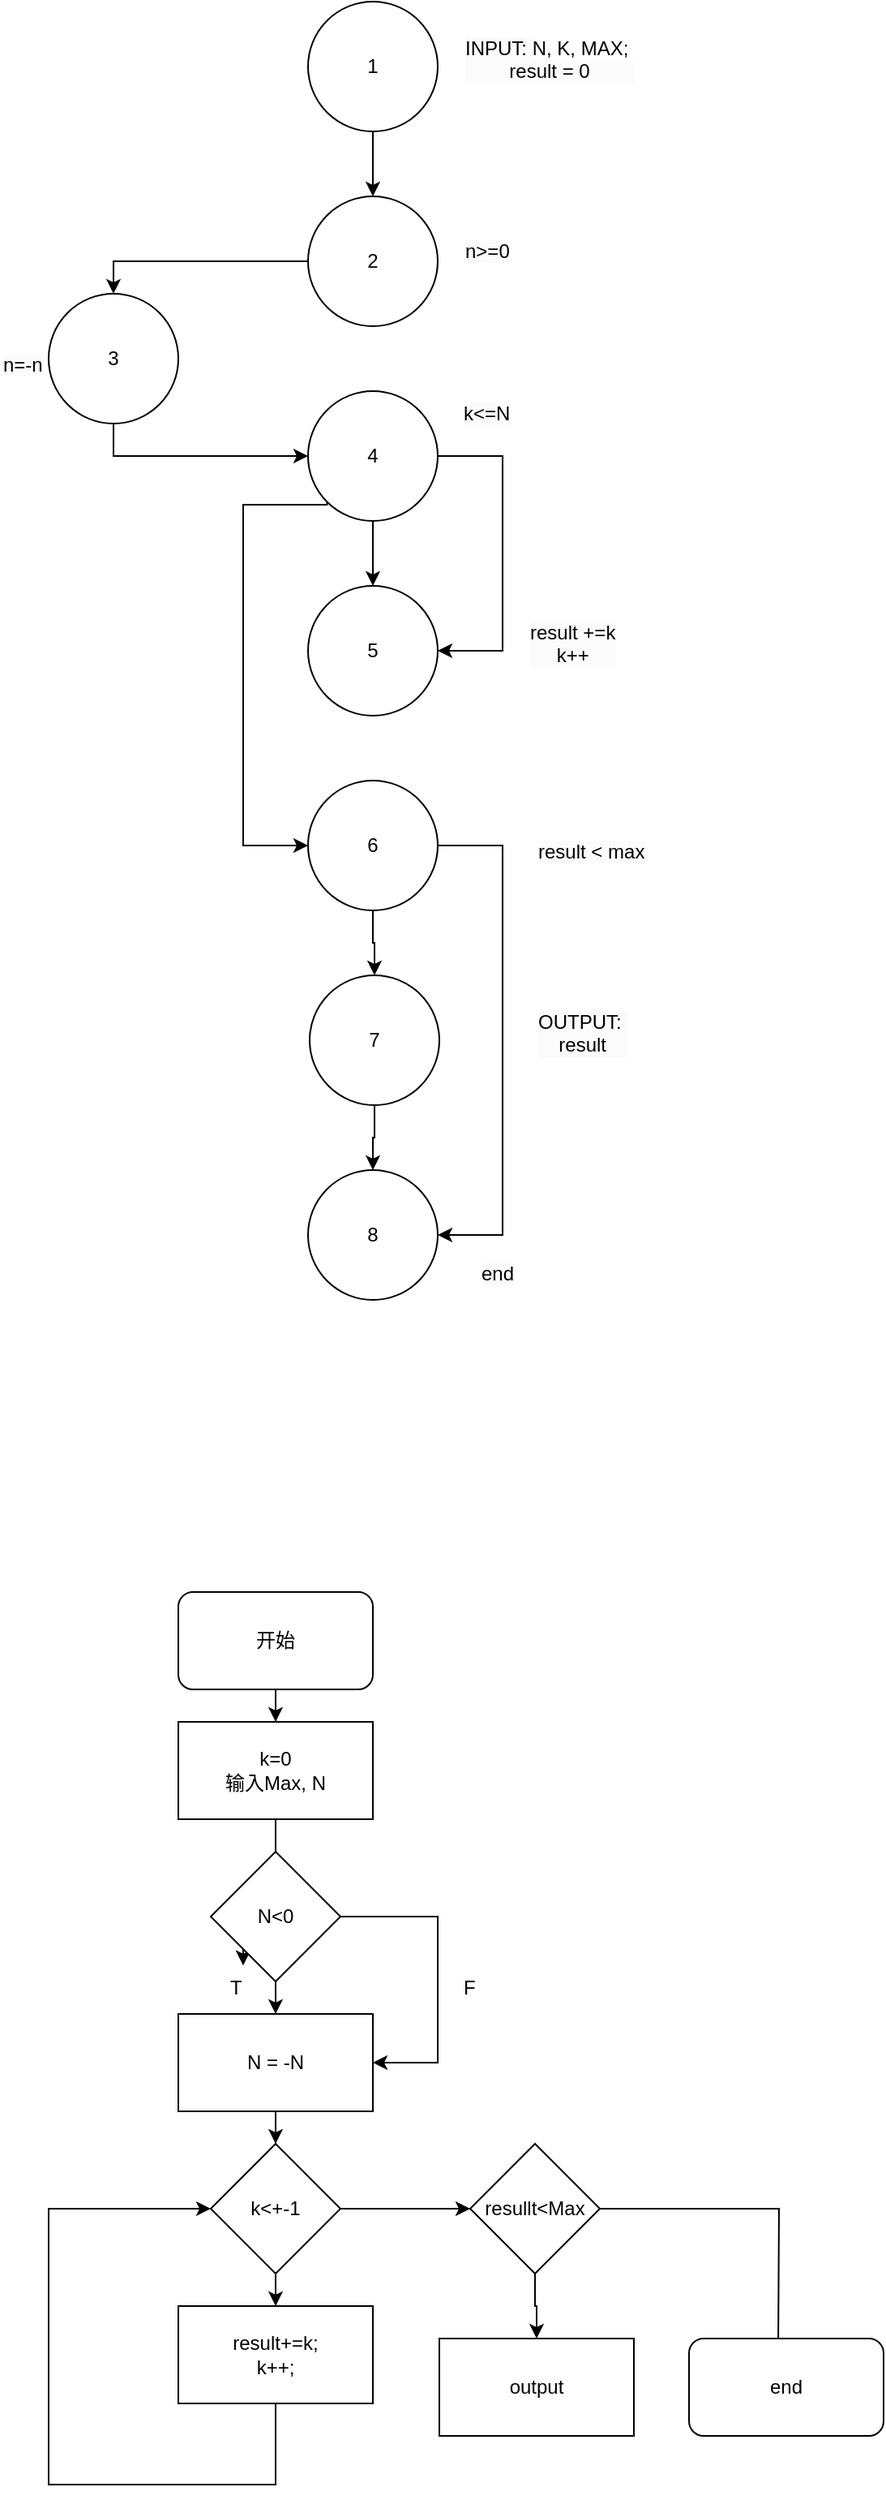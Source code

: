 <mxfile version="26.2.3">
  <diagram name="第 1 页" id="KPA-mKK98sVXUOynMy8X">
    <mxGraphModel dx="1044" dy="881" grid="1" gridSize="10" guides="1" tooltips="1" connect="1" arrows="1" fold="1" page="1" pageScale="1" pageWidth="827" pageHeight="1169" math="0" shadow="0">
      <root>
        <mxCell id="0" />
        <mxCell id="1" parent="0" />
        <mxCell id="NxIj0WmM-djvwxP4E7MO-10" style="edgeStyle=orthogonalEdgeStyle;rounded=0;orthogonalLoop=1;jettySize=auto;html=1;entryX=0.5;entryY=0;entryDx=0;entryDy=0;" parent="1" source="NxIj0WmM-djvwxP4E7MO-1" target="NxIj0WmM-djvwxP4E7MO-2" edge="1">
          <mxGeometry relative="1" as="geometry" />
        </mxCell>
        <mxCell id="NxIj0WmM-djvwxP4E7MO-1" value="1" style="ellipse;whiteSpace=wrap;html=1;aspect=fixed;" parent="1" vertex="1">
          <mxGeometry x="320" y="200" width="80" height="80" as="geometry" />
        </mxCell>
        <mxCell id="NxIj0WmM-djvwxP4E7MO-9" style="edgeStyle=orthogonalEdgeStyle;rounded=0;orthogonalLoop=1;jettySize=auto;html=1;exitX=0;exitY=0.5;exitDx=0;exitDy=0;entryX=0.5;entryY=0;entryDx=0;entryDy=0;" parent="1" source="NxIj0WmM-djvwxP4E7MO-2" target="NxIj0WmM-djvwxP4E7MO-4" edge="1">
          <mxGeometry relative="1" as="geometry">
            <mxPoint x="200" y="360" as="targetPoint" />
          </mxGeometry>
        </mxCell>
        <mxCell id="NxIj0WmM-djvwxP4E7MO-2" value="2" style="ellipse;whiteSpace=wrap;html=1;aspect=fixed;" parent="1" vertex="1">
          <mxGeometry x="320" y="320" width="80" height="80" as="geometry" />
        </mxCell>
        <mxCell id="NxIj0WmM-djvwxP4E7MO-7" value="" style="edgeStyle=orthogonalEdgeStyle;rounded=0;orthogonalLoop=1;jettySize=auto;html=1;entryX=0;entryY=0.5;entryDx=0;entryDy=0;" parent="1" target="NxIj0WmM-djvwxP4E7MO-6" edge="1">
          <mxGeometry relative="1" as="geometry">
            <mxPoint x="200" y="450" as="sourcePoint" />
            <mxPoint x="280" y="510" as="targetPoint" />
            <Array as="points">
              <mxPoint x="200" y="480" />
            </Array>
          </mxGeometry>
        </mxCell>
        <mxCell id="NxIj0WmM-djvwxP4E7MO-4" value="3" style="ellipse;whiteSpace=wrap;html=1;aspect=fixed;" parent="1" vertex="1">
          <mxGeometry x="160" y="380" width="80" height="80" as="geometry" />
        </mxCell>
        <mxCell id="aYcE6f8sGafPBe5MLFhE-1" style="edgeStyle=orthogonalEdgeStyle;rounded=0;orthogonalLoop=1;jettySize=auto;html=1;exitX=0.5;exitY=1;exitDx=0;exitDy=0;entryX=0.5;entryY=0;entryDx=0;entryDy=0;" parent="1" source="NxIj0WmM-djvwxP4E7MO-6" target="NxIj0WmM-djvwxP4E7MO-11" edge="1">
          <mxGeometry relative="1" as="geometry" />
        </mxCell>
        <mxCell id="aYcE6f8sGafPBe5MLFhE-2" style="edgeStyle=orthogonalEdgeStyle;rounded=0;orthogonalLoop=1;jettySize=auto;html=1;exitX=1;exitY=0.5;exitDx=0;exitDy=0;entryX=1;entryY=0.5;entryDx=0;entryDy=0;" parent="1" source="NxIj0WmM-djvwxP4E7MO-6" target="NxIj0WmM-djvwxP4E7MO-11" edge="1">
          <mxGeometry relative="1" as="geometry">
            <mxPoint x="440" y="600" as="targetPoint" />
            <Array as="points">
              <mxPoint x="440" y="480" />
              <mxPoint x="440" y="600" />
            </Array>
          </mxGeometry>
        </mxCell>
        <mxCell id="aYcE6f8sGafPBe5MLFhE-4" style="edgeStyle=orthogonalEdgeStyle;rounded=0;orthogonalLoop=1;jettySize=auto;html=1;exitX=0;exitY=1;exitDx=0;exitDy=0;entryX=0;entryY=0.5;entryDx=0;entryDy=0;" parent="1" source="NxIj0WmM-djvwxP4E7MO-6" target="aYcE6f8sGafPBe5MLFhE-3" edge="1">
          <mxGeometry relative="1" as="geometry">
            <Array as="points">
              <mxPoint x="332" y="510" />
              <mxPoint x="280" y="510" />
              <mxPoint x="280" y="720" />
            </Array>
          </mxGeometry>
        </mxCell>
        <mxCell id="NxIj0WmM-djvwxP4E7MO-6" value="4" style="ellipse;whiteSpace=wrap;html=1;" parent="1" vertex="1">
          <mxGeometry x="320" y="440" width="80" height="80" as="geometry" />
        </mxCell>
        <mxCell id="NxIj0WmM-djvwxP4E7MO-11" value="&lt;div&gt;5&lt;/div&gt;" style="ellipse;whiteSpace=wrap;html=1;aspect=fixed;" parent="1" vertex="1">
          <mxGeometry x="320" y="560" width="80" height="80" as="geometry" />
        </mxCell>
        <mxCell id="aYcE6f8sGafPBe5MLFhE-6" value="" style="edgeStyle=orthogonalEdgeStyle;rounded=0;orthogonalLoop=1;jettySize=auto;html=1;" parent="1" source="aYcE6f8sGafPBe5MLFhE-3" target="aYcE6f8sGafPBe5MLFhE-5" edge="1">
          <mxGeometry relative="1" as="geometry" />
        </mxCell>
        <mxCell id="aYcE6f8sGafPBe5MLFhE-9" style="edgeStyle=orthogonalEdgeStyle;rounded=0;orthogonalLoop=1;jettySize=auto;html=1;exitX=1;exitY=0.5;exitDx=0;exitDy=0;entryX=1;entryY=0.5;entryDx=0;entryDy=0;" parent="1" source="aYcE6f8sGafPBe5MLFhE-3" target="aYcE6f8sGafPBe5MLFhE-8" edge="1">
          <mxGeometry relative="1" as="geometry">
            <Array as="points">
              <mxPoint x="440" y="720" />
              <mxPoint x="440" y="960" />
            </Array>
          </mxGeometry>
        </mxCell>
        <mxCell id="aYcE6f8sGafPBe5MLFhE-3" value="6" style="ellipse;whiteSpace=wrap;html=1;aspect=fixed;" parent="1" vertex="1">
          <mxGeometry x="320" y="680" width="80" height="80" as="geometry" />
        </mxCell>
        <mxCell id="aYcE6f8sGafPBe5MLFhE-7" style="edgeStyle=orthogonalEdgeStyle;rounded=0;orthogonalLoop=1;jettySize=auto;html=1;exitX=0.5;exitY=1;exitDx=0;exitDy=0;" parent="1" source="aYcE6f8sGafPBe5MLFhE-5" target="aYcE6f8sGafPBe5MLFhE-8" edge="1">
          <mxGeometry relative="1" as="geometry">
            <mxPoint x="360" y="920" as="targetPoint" />
          </mxGeometry>
        </mxCell>
        <mxCell id="aYcE6f8sGafPBe5MLFhE-5" value="7" style="ellipse;whiteSpace=wrap;html=1;" parent="1" vertex="1">
          <mxGeometry x="321" y="800" width="80" height="80" as="geometry" />
        </mxCell>
        <mxCell id="aYcE6f8sGafPBe5MLFhE-8" value="8" style="ellipse;whiteSpace=wrap;html=1;aspect=fixed;" parent="1" vertex="1">
          <mxGeometry x="320" y="920" width="80" height="80" as="geometry" />
        </mxCell>
        <mxCell id="aYcE6f8sGafPBe5MLFhE-10" value="&lt;span style=&quot;color: rgb(0, 0, 0); font-family: Helvetica; font-size: 12px; font-style: normal; font-variant-ligatures: normal; font-variant-caps: normal; font-weight: 400; letter-spacing: normal; orphans: 2; text-align: center; text-indent: 0px; text-transform: none; widows: 2; word-spacing: 0px; -webkit-text-stroke-width: 0px; white-space: normal; background-color: rgb(251, 251, 251); text-decoration-thickness: initial; text-decoration-style: initial; text-decoration-color: initial; display: inline !important; float: none;&quot;&gt;INPUT:&amp;nbsp;&lt;/span&gt;&lt;span style=&quot;forced-color-adjust: none; color: light-dark(rgb(0, 0, 0), rgb(255, 255, 255)); font-family: Helvetica; font-size: 12px; font-style: normal; font-variant-ligatures: normal; font-variant-caps: normal; font-weight: 400; letter-spacing: normal; orphans: 2; text-align: center; text-indent: 0px; text-transform: none; widows: 2; word-spacing: 0px; -webkit-text-stroke-width: 0px; white-space: normal; background-color: transparent; text-decoration-thickness: initial; text-decoration-style: initial; text-decoration-color: initial;&quot;&gt;N, K, MAX;&amp;nbsp;&lt;/span&gt;&lt;div style=&quot;forced-color-adjust: none; color: rgb(0, 0, 0); font-family: Helvetica; font-size: 12px; font-style: normal; font-variant-ligatures: normal; font-variant-caps: normal; font-weight: 400; letter-spacing: normal; orphans: 2; text-align: center; text-indent: 0px; text-transform: none; widows: 2; word-spacing: 0px; -webkit-text-stroke-width: 0px; white-space: normal; background-color: rgb(251, 251, 251); text-decoration-thickness: initial; text-decoration-style: initial; text-decoration-color: initial;&quot;&gt;&lt;span style=&quot;forced-color-adjust: none; background-color: transparent; color: light-dark(rgb(0, 0, 0), rgb(255, 255, 255));&quot;&gt;result = 0&lt;/span&gt;&lt;/div&gt;" style="text;whiteSpace=wrap;html=1;" parent="1" vertex="1">
          <mxGeometry x="415" y="215" width="140" height="50" as="geometry" />
        </mxCell>
        <mxCell id="aYcE6f8sGafPBe5MLFhE-11" value="&lt;span style=&quot;color: rgb(0, 0, 0); font-family: Helvetica; font-size: 12px; font-style: normal; font-variant-ligatures: normal; font-variant-caps: normal; font-weight: 400; letter-spacing: normal; orphans: 2; text-align: center; text-indent: 0px; text-transform: none; widows: 2; word-spacing: 0px; -webkit-text-stroke-width: 0px; white-space: normal; background-color: rgb(251, 251, 251); text-decoration-thickness: initial; text-decoration-style: initial; text-decoration-color: initial; display: inline !important; float: none;&quot;&gt;n&amp;gt;=0&lt;/span&gt;" style="text;whiteSpace=wrap;html=1;" parent="1" vertex="1">
          <mxGeometry x="415" y="340" width="40" height="40" as="geometry" />
        </mxCell>
        <mxCell id="aYcE6f8sGafPBe5MLFhE-12" value="&lt;span style=&quot;color: rgb(0, 0, 0); font-family: Helvetica; font-size: 12px; font-style: normal; font-variant-ligatures: normal; font-variant-caps: normal; font-weight: 400; letter-spacing: normal; orphans: 2; text-align: center; text-indent: 0px; text-transform: none; widows: 2; word-spacing: 0px; -webkit-text-stroke-width: 0px; white-space: normal; background-color: rgb(251, 251, 251); text-decoration-thickness: initial; text-decoration-style: initial; text-decoration-color: initial; display: inline !important; float: none;&quot;&gt;n=-n&lt;/span&gt;" style="text;whiteSpace=wrap;html=1;" parent="1" vertex="1">
          <mxGeometry x="130" y="410" width="60" height="40" as="geometry" />
        </mxCell>
        <mxCell id="aYcE6f8sGafPBe5MLFhE-13" value="&lt;span style=&quot;color: rgb(0, 0, 0); font-family: Helvetica; font-size: 12px; font-style: normal; font-variant-ligatures: normal; font-variant-caps: normal; font-weight: 400; letter-spacing: normal; orphans: 2; text-align: center; text-indent: 0px; text-transform: none; widows: 2; word-spacing: 0px; -webkit-text-stroke-width: 0px; white-space: normal; background-color: rgb(251, 251, 251); text-decoration-thickness: initial; text-decoration-style: initial; text-decoration-color: initial; display: inline !important; float: none;&quot;&gt;k&amp;lt;=N&lt;/span&gt;" style="text;whiteSpace=wrap;html=1;" parent="1" vertex="1">
          <mxGeometry x="414" y="440" width="60" height="40" as="geometry" />
        </mxCell>
        <mxCell id="aYcE6f8sGafPBe5MLFhE-14" value="&lt;span style=&quot;color: rgb(0, 0, 0); font-family: Helvetica; font-size: 12px; font-style: normal; font-variant-ligatures: normal; font-variant-caps: normal; font-weight: 400; letter-spacing: normal; orphans: 2; text-align: center; text-indent: 0px; text-transform: none; widows: 2; word-spacing: 0px; -webkit-text-stroke-width: 0px; white-space: normal; background-color: rgb(251, 251, 251); text-decoration-thickness: initial; text-decoration-style: initial; text-decoration-color: initial; display: inline !important; float: none;&quot;&gt;result +=k&lt;/span&gt;&lt;div style=&quot;forced-color-adjust: none; color: rgb(0, 0, 0); font-family: Helvetica; font-size: 12px; font-style: normal; font-variant-ligatures: normal; font-variant-caps: normal; font-weight: 400; letter-spacing: normal; orphans: 2; text-align: center; text-indent: 0px; text-transform: none; widows: 2; word-spacing: 0px; -webkit-text-stroke-width: 0px; white-space: normal; background-color: rgb(251, 251, 251); text-decoration-thickness: initial; text-decoration-style: initial; text-decoration-color: initial;&quot;&gt;k++&lt;/div&gt;" style="text;whiteSpace=wrap;html=1;" parent="1" vertex="1">
          <mxGeometry x="455" y="575" width="90" height="50" as="geometry" />
        </mxCell>
        <mxCell id="aYcE6f8sGafPBe5MLFhE-15" value="&lt;span style=&quot;color: rgb(0, 0, 0); font-family: Helvetica; font-size: 12px; font-style: normal; font-variant-ligatures: normal; font-variant-caps: normal; font-weight: 400; letter-spacing: normal; orphans: 2; text-align: center; text-indent: 0px; text-transform: none; widows: 2; word-spacing: 0px; -webkit-text-stroke-width: 0px; white-space: normal; background-color: rgb(251, 251, 251); text-decoration-thickness: initial; text-decoration-style: initial; text-decoration-color: initial; display: inline !important; float: none;&quot;&gt;result &amp;lt; max&lt;/span&gt;" style="text;whiteSpace=wrap;html=1;" parent="1" vertex="1">
          <mxGeometry x="460" y="710" width="100" height="40" as="geometry" />
        </mxCell>
        <mxCell id="aYcE6f8sGafPBe5MLFhE-16" value="&lt;span style=&quot;color: rgb(0, 0, 0); font-family: Helvetica; font-size: 12px; font-style: normal; font-variant-ligatures: normal; font-variant-caps: normal; font-weight: 400; letter-spacing: normal; orphans: 2; text-align: center; text-indent: 0px; text-transform: none; widows: 2; word-spacing: 0px; -webkit-text-stroke-width: 0px; white-space: normal; background-color: rgb(251, 251, 251); text-decoration-thickness: initial; text-decoration-style: initial; text-decoration-color: initial; display: inline !important; float: none;&quot;&gt;OUTPUT:&amp;nbsp;&lt;/span&gt;&lt;div style=&quot;forced-color-adjust: none; color: rgb(0, 0, 0); font-family: Helvetica; font-size: 12px; font-style: normal; font-variant-ligatures: normal; font-variant-caps: normal; font-weight: 400; letter-spacing: normal; orphans: 2; text-align: center; text-indent: 0px; text-transform: none; widows: 2; word-spacing: 0px; -webkit-text-stroke-width: 0px; white-space: normal; background-color: rgb(251, 251, 251); text-decoration-thickness: initial; text-decoration-style: initial; text-decoration-color: initial;&quot;&gt;result&lt;/div&gt;" style="text;whiteSpace=wrap;html=1;" parent="1" vertex="1">
          <mxGeometry x="460" y="815" width="90" height="50" as="geometry" />
        </mxCell>
        <mxCell id="aYcE6f8sGafPBe5MLFhE-17" value="&lt;span style=&quot;color: rgb(0, 0, 0); font-family: Helvetica; font-size: 12px; font-style: normal; font-variant-ligatures: normal; font-variant-caps: normal; font-weight: 400; letter-spacing: normal; orphans: 2; text-align: center; text-indent: 0px; text-transform: none; widows: 2; word-spacing: 0px; -webkit-text-stroke-width: 0px; white-space: normal; background-color: rgb(251, 251, 251); text-decoration-thickness: initial; text-decoration-style: initial; text-decoration-color: initial; display: inline !important; float: none;&quot;&gt;end&lt;/span&gt;" style="text;whiteSpace=wrap;html=1;" parent="1" vertex="1">
          <mxGeometry x="425" y="970" width="30" height="40" as="geometry" />
        </mxCell>
        <mxCell id="d54XTbqNfJkWEi66HHLT-3" style="edgeStyle=orthogonalEdgeStyle;rounded=0;orthogonalLoop=1;jettySize=auto;html=1;entryX=0.5;entryY=0;entryDx=0;entryDy=0;" edge="1" parent="1" source="d54XTbqNfJkWEi66HHLT-1" target="d54XTbqNfJkWEi66HHLT-2">
          <mxGeometry relative="1" as="geometry" />
        </mxCell>
        <mxCell id="d54XTbqNfJkWEi66HHLT-1" value="开始" style="rounded=1;whiteSpace=wrap;html=1;" vertex="1" parent="1">
          <mxGeometry x="240" y="1180" width="120" height="60" as="geometry" />
        </mxCell>
        <mxCell id="d54XTbqNfJkWEi66HHLT-12" value="" style="edgeStyle=orthogonalEdgeStyle;rounded=0;orthogonalLoop=1;jettySize=auto;html=1;" edge="1" parent="1" source="d54XTbqNfJkWEi66HHLT-2" target="d54XTbqNfJkWEi66HHLT-7">
          <mxGeometry relative="1" as="geometry" />
        </mxCell>
        <mxCell id="d54XTbqNfJkWEi66HHLT-13" value="" style="edgeStyle=orthogonalEdgeStyle;rounded=0;orthogonalLoop=1;jettySize=auto;html=1;" edge="1" parent="1" source="d54XTbqNfJkWEi66HHLT-2" target="d54XTbqNfJkWEi66HHLT-7">
          <mxGeometry relative="1" as="geometry" />
        </mxCell>
        <mxCell id="d54XTbqNfJkWEi66HHLT-2" value="k=0&lt;br&gt;输入Max, N" style="rounded=0;whiteSpace=wrap;html=1;" vertex="1" parent="1">
          <mxGeometry x="240" y="1260" width="120" height="60" as="geometry" />
        </mxCell>
        <mxCell id="d54XTbqNfJkWEi66HHLT-6" value="" style="edgeStyle=orthogonalEdgeStyle;rounded=0;orthogonalLoop=1;jettySize=auto;html=1;" edge="1" parent="1" source="d54XTbqNfJkWEi66HHLT-4" target="d54XTbqNfJkWEi66HHLT-5">
          <mxGeometry relative="1" as="geometry" />
        </mxCell>
        <mxCell id="d54XTbqNfJkWEi66HHLT-4" value="N&amp;lt;0" style="rhombus;whiteSpace=wrap;html=1;" vertex="1" parent="1">
          <mxGeometry x="260" y="1340" width="80" height="80" as="geometry" />
        </mxCell>
        <mxCell id="d54XTbqNfJkWEi66HHLT-10" value="" style="edgeStyle=orthogonalEdgeStyle;rounded=0;orthogonalLoop=1;jettySize=auto;html=1;" edge="1" parent="1" source="d54XTbqNfJkWEi66HHLT-5" target="d54XTbqNfJkWEi66HHLT-8">
          <mxGeometry relative="1" as="geometry" />
        </mxCell>
        <mxCell id="d54XTbqNfJkWEi66HHLT-5" value="N = -N" style="rounded=0;whiteSpace=wrap;html=1;" vertex="1" parent="1">
          <mxGeometry x="240" y="1440" width="120" height="60" as="geometry" />
        </mxCell>
        <mxCell id="d54XTbqNfJkWEi66HHLT-7" value="T" style="text;whiteSpace=wrap;html=1;" vertex="1" parent="1">
          <mxGeometry x="270" y="1410" width="20" height="30" as="geometry" />
        </mxCell>
        <mxCell id="d54XTbqNfJkWEi66HHLT-15" value="" style="edgeStyle=orthogonalEdgeStyle;rounded=0;orthogonalLoop=1;jettySize=auto;html=1;" edge="1" parent="1" source="d54XTbqNfJkWEi66HHLT-8" target="d54XTbqNfJkWEi66HHLT-14">
          <mxGeometry relative="1" as="geometry" />
        </mxCell>
        <mxCell id="d54XTbqNfJkWEi66HHLT-19" value="" style="edgeStyle=orthogonalEdgeStyle;rounded=0;orthogonalLoop=1;jettySize=auto;html=1;" edge="1" parent="1" source="d54XTbqNfJkWEi66HHLT-8" target="d54XTbqNfJkWEi66HHLT-18">
          <mxGeometry relative="1" as="geometry" />
        </mxCell>
        <mxCell id="d54XTbqNfJkWEi66HHLT-8" value="k&amp;lt;+-1" style="rhombus;whiteSpace=wrap;html=1;" vertex="1" parent="1">
          <mxGeometry x="260" y="1520" width="80" height="80" as="geometry" />
        </mxCell>
        <mxCell id="d54XTbqNfJkWEi66HHLT-16" style="edgeStyle=orthogonalEdgeStyle;rounded=0;orthogonalLoop=1;jettySize=auto;html=1;entryX=0;entryY=0.5;entryDx=0;entryDy=0;" edge="1" parent="1" source="d54XTbqNfJkWEi66HHLT-14" target="d54XTbqNfJkWEi66HHLT-8">
          <mxGeometry relative="1" as="geometry">
            <mxPoint x="160" y="1560" as="targetPoint" />
            <Array as="points">
              <mxPoint x="300" y="1730" />
              <mxPoint x="160" y="1730" />
              <mxPoint x="160" y="1560" />
            </Array>
          </mxGeometry>
        </mxCell>
        <mxCell id="d54XTbqNfJkWEi66HHLT-14" value="result+=k;&lt;div&gt;k++;&lt;/div&gt;" style="whiteSpace=wrap;html=1;" vertex="1" parent="1">
          <mxGeometry x="240" y="1620" width="120" height="60" as="geometry" />
        </mxCell>
        <mxCell id="d54XTbqNfJkWEi66HHLT-20" style="edgeStyle=orthogonalEdgeStyle;rounded=0;orthogonalLoop=1;jettySize=auto;html=1;" edge="1" parent="1" source="d54XTbqNfJkWEi66HHLT-18">
          <mxGeometry relative="1" as="geometry">
            <mxPoint x="610" y="1650" as="targetPoint" />
          </mxGeometry>
        </mxCell>
        <mxCell id="d54XTbqNfJkWEi66HHLT-24" value="" style="edgeStyle=orthogonalEdgeStyle;rounded=0;orthogonalLoop=1;jettySize=auto;html=1;" edge="1" parent="1" source="d54XTbqNfJkWEi66HHLT-18" target="d54XTbqNfJkWEi66HHLT-23">
          <mxGeometry relative="1" as="geometry" />
        </mxCell>
        <mxCell id="d54XTbqNfJkWEi66HHLT-18" value="resullt&amp;lt;Max" style="rhombus;whiteSpace=wrap;html=1;" vertex="1" parent="1">
          <mxGeometry x="420" y="1520" width="80" height="80" as="geometry" />
        </mxCell>
        <mxCell id="d54XTbqNfJkWEi66HHLT-21" value="end" style="rounded=1;whiteSpace=wrap;html=1;" vertex="1" parent="1">
          <mxGeometry x="555" y="1640" width="120" height="60" as="geometry" />
        </mxCell>
        <mxCell id="d54XTbqNfJkWEi66HHLT-23" value="output" style="whiteSpace=wrap;html=1;" vertex="1" parent="1">
          <mxGeometry x="401" y="1640" width="120" height="60" as="geometry" />
        </mxCell>
        <mxCell id="d54XTbqNfJkWEi66HHLT-26" value="" style="endArrow=classic;html=1;rounded=0;exitX=1;exitY=0.5;exitDx=0;exitDy=0;entryX=1;entryY=0.5;entryDx=0;entryDy=0;" edge="1" parent="1" source="d54XTbqNfJkWEi66HHLT-4" target="d54XTbqNfJkWEi66HHLT-5">
          <mxGeometry width="50" height="50" relative="1" as="geometry">
            <mxPoint x="390" y="1340" as="sourcePoint" />
            <mxPoint x="440" y="1290" as="targetPoint" />
            <Array as="points">
              <mxPoint x="400" y="1380" />
              <mxPoint x="400" y="1470" />
            </Array>
          </mxGeometry>
        </mxCell>
        <mxCell id="d54XTbqNfJkWEi66HHLT-28" value="F" style="text;whiteSpace=wrap;html=1;" vertex="1" parent="1">
          <mxGeometry x="414" y="1410" width="20" height="30" as="geometry" />
        </mxCell>
      </root>
    </mxGraphModel>
  </diagram>
</mxfile>
